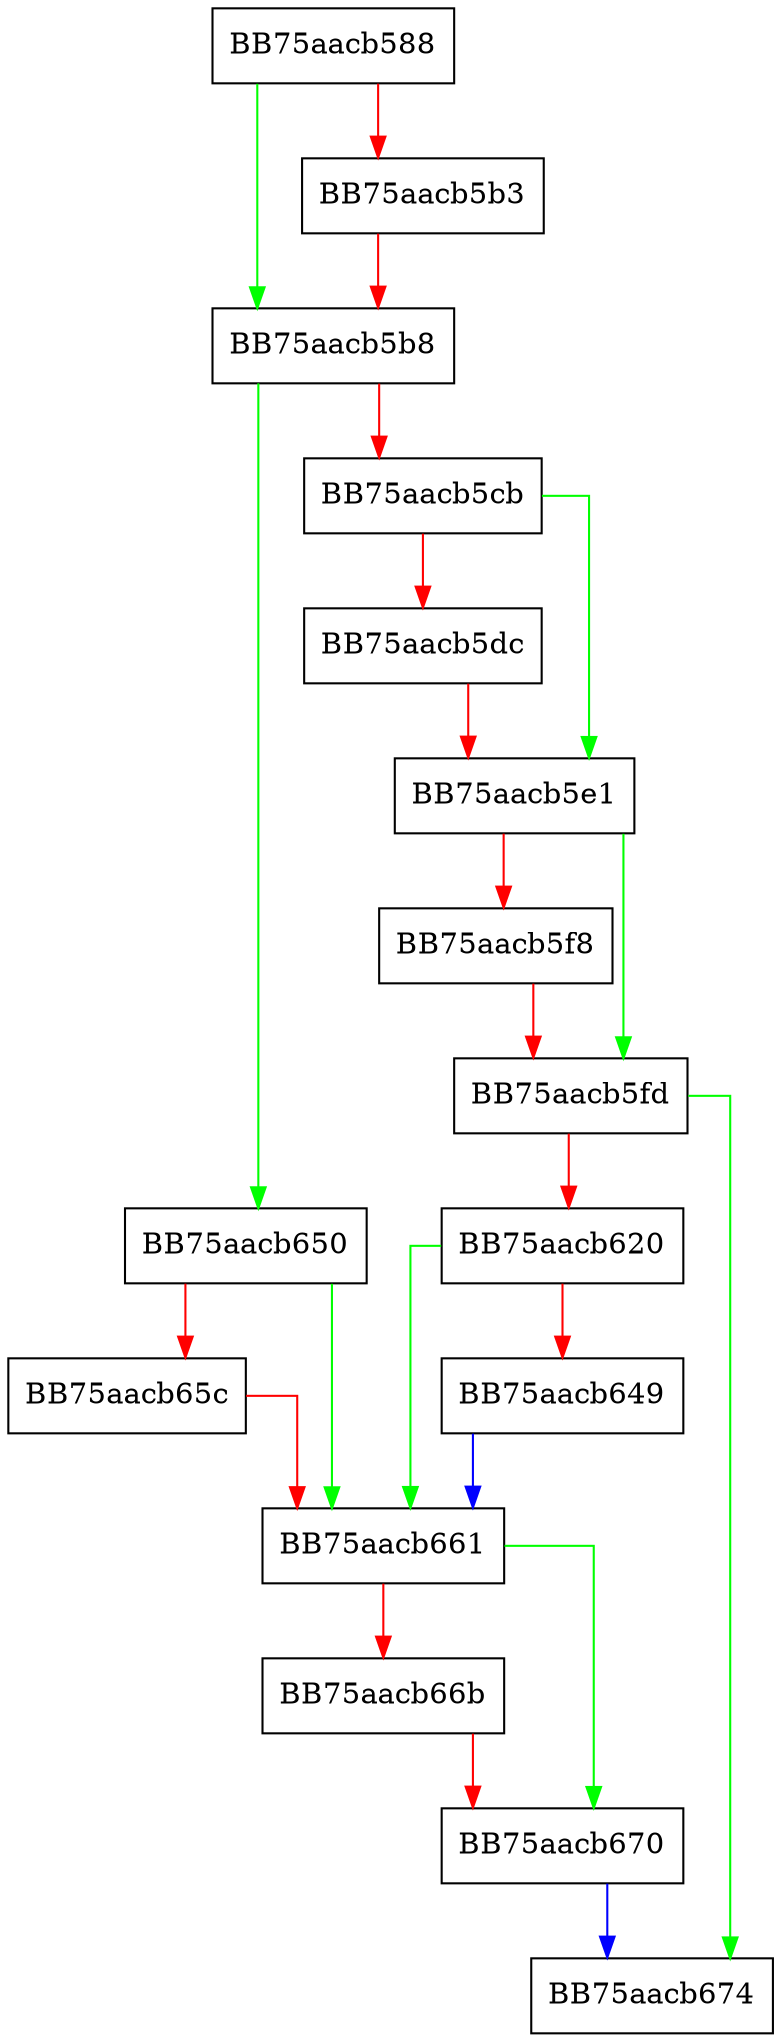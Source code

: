 digraph GetLength {
  node [shape="box"];
  graph [splines=ortho];
  BB75aacb588 -> BB75aacb5b8 [color="green"];
  BB75aacb588 -> BB75aacb5b3 [color="red"];
  BB75aacb5b3 -> BB75aacb5b8 [color="red"];
  BB75aacb5b8 -> BB75aacb650 [color="green"];
  BB75aacb5b8 -> BB75aacb5cb [color="red"];
  BB75aacb5cb -> BB75aacb5e1 [color="green"];
  BB75aacb5cb -> BB75aacb5dc [color="red"];
  BB75aacb5dc -> BB75aacb5e1 [color="red"];
  BB75aacb5e1 -> BB75aacb5fd [color="green"];
  BB75aacb5e1 -> BB75aacb5f8 [color="red"];
  BB75aacb5f8 -> BB75aacb5fd [color="red"];
  BB75aacb5fd -> BB75aacb674 [color="green"];
  BB75aacb5fd -> BB75aacb620 [color="red"];
  BB75aacb620 -> BB75aacb661 [color="green"];
  BB75aacb620 -> BB75aacb649 [color="red"];
  BB75aacb649 -> BB75aacb661 [color="blue"];
  BB75aacb650 -> BB75aacb661 [color="green"];
  BB75aacb650 -> BB75aacb65c [color="red"];
  BB75aacb65c -> BB75aacb661 [color="red"];
  BB75aacb661 -> BB75aacb670 [color="green"];
  BB75aacb661 -> BB75aacb66b [color="red"];
  BB75aacb66b -> BB75aacb670 [color="red"];
  BB75aacb670 -> BB75aacb674 [color="blue"];
}